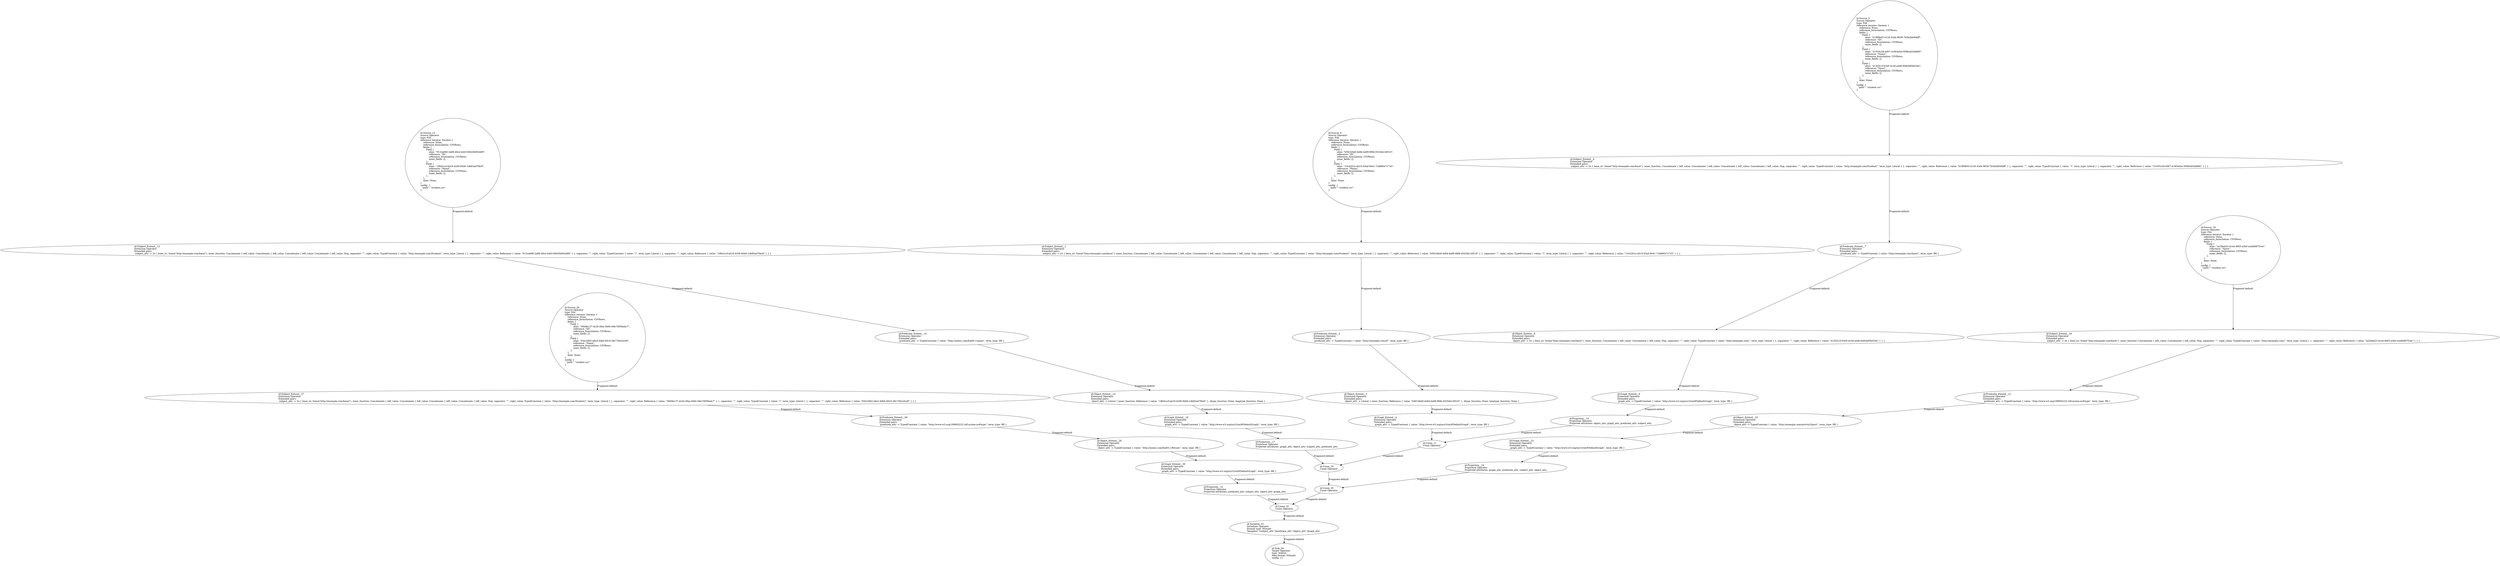 digraph {
    0 [ label = "id:Source_0 \lSource Operator\ltype: File \lreference iterator: Iterator {\l    reference: None,\l    reference_formulation: CSVRows,\l    fields: [\l        Field {\l            alias: \"b561b6e6-4e9d-4a99-9fdb-4525de14f310\",\l            reference: \"ID\",\l            reference_formulation: CSVRows,\l            inner_fields: [],\l        },\l        Field {\l            alias: \"13c4261e-d410-45ad-9e41-7c486647c733\",\l            reference: \"Name\",\l            reference_formulation: CSVRows,\l            inner_fields: [],\l        },\l    ],\l    alias: None,\l} \lconfig: {\l  \"path\": \"student.csv\"\l}\l             " ]
    1 [ label = "id:Subject_Extend__1 \lExtension Operator\lExtended pairs: \l subject_attr -> Iri { base_iri: Some(\"http://example.com/base/\"), inner_function: Concatenate { left_value: Concatenate { left_value: Concatenate { left_value: Concatenate { left_value: Nop, separator: \"\", right_value: TypedConstant { value: \"http://example.com/Student/\", term_type: Literal } }, separator: \"\", right_value: Reference { value: \"b561b6e6-4e9d-4a99-9fdb-4525de14f310\" } }, separator: \"\", right_value: TypedConstant { value: \"/\", term_type: Literal } }, separator: \"\", right_value: Reference { value: \"13c4261e-d410-45ad-9e41-7c486647c733\" } } }" ]
    2 [ label = "id:Predicate_Extend__2 \lExtension Operator\lExtended pairs: \l predicate_attr -> TypedConstant { value: \"http://example.com/id\", term_type: IRI }" ]
    3 [ label = "id:Object_Extend__3 \lExtension Operator\lExtended pairs: \l object_attr -> Literal { inner_function: Reference { value: \"b561b6e6-4e9d-4a99-9fdb-4525de14f310\" }, dtype_function: None, langtype_function: None }" ]
    4 [ label = "id:Graph_Extend__4 \lExtension Operator\lExtended pairs: \l graph_attr -> TypedConstant { value: \"http://www.w3.org/ns/r2rml#DefaultGraph\", term_type: IRI }" ]
    5 [ label = "id:Source_5 \lSource Operator\ltype: File \lreference iterator: Iterator {\l    reference: None,\l    reference_formulation: CSVRows,\l    fields: [\l        Field {\l            alias: \"b1f69b03-4120-43de-9639-7b3b2bb94bff\",\l            reference: \"ID\",\l            reference_formulation: CSVRows,\l            inner_fields: [],\l        },\l        Field {\l            alias: \"31035c28-0d07-419f-bd2e-958b4d34d890\",\l            reference: \"Name\",\l            reference_formulation: CSVRows,\l            inner_fields: [],\l        },\l        Field {\l            alias: \"e1352c1f-03e5-4c3d-a44b-848cb85b034e\",\l            reference: \"Sport\",\l            reference_formulation: CSVRows,\l            inner_fields: [],\l        },\l    ],\l    alias: None,\l} \lconfig: {\l  \"path\": \"student.csv\"\l}\l             " ]
    6 [ label = "id:Subject_Extend__6 \lExtension Operator\lExtended pairs: \l subject_attr -> Iri { base_iri: Some(\"http://example.com/base/\"), inner_function: Concatenate { left_value: Concatenate { left_value: Concatenate { left_value: Concatenate { left_value: Nop, separator: \"\", right_value: TypedConstant { value: \"http://example.com/Student/\", term_type: Literal } }, separator: \"\", right_value: Reference { value: \"b1f69b03-4120-43de-9639-7b3b2bb94bff\" } }, separator: \"\", right_value: TypedConstant { value: \"/\", term_type: Literal } }, separator: \"\", right_value: Reference { value: \"31035c28-0d07-419f-bd2e-958b4d34d890\" } } }" ]
    7 [ label = "id:Predicate_Extend__7 \lExtension Operator\lExtended pairs: \l predicate_attr -> TypedConstant { value: \"http://example.com/Sport\", term_type: IRI }" ]
    8 [ label = "id:Object_Extend__8 \lExtension Operator\lExtended pairs: \l object_attr -> Iri { base_iri: Some(\"http://example.com/base/\"), inner_function: Concatenate { left_value: Concatenate { left_value: Nop, separator: \"\", right_value: TypedConstant { value: \"http://example.com/\", term_type: Literal } }, separator: \"\", right_value: Reference { value: \"e1352c1f-03e5-4c3d-a44b-848cb85b034e\" } } }" ]
    9 [ label = "id:Graph_Extend__9 \lExtension Operator\lExtended pairs: \l graph_attr -> TypedConstant { value: \"http://www.w3.org/ns/r2rml#DefaultGraph\", term_type: IRI }" ]
    10 [ label = "id:Projection__10 \lProjection Operator\lProjected attributes: object_attr, graph_attr, predicate_attr, subject_attr, " ]
    11 [ label = "id:Union_11 \lUnion Operator\l" ]
    12 [ label = "id:Source_12 \lSource Operator\ltype: File \lreference iterator: Iterator {\l    reference: None,\l    reference_formulation: CSVRows,\l    fields: [\l        Field {\l            alias: \"913ca666-2a86-46ce-b4d3-6842fe00cb89\",\l            reference: \"ID\",\l            reference_formulation: CSVRows,\l            inner_fields: [],\l        },\l        Field {\l            alias: \"18b0cccf-ab18-4206-9d46-1db83ad7fdc6\",\l            reference: \"Name\",\l            reference_formulation: CSVRows,\l            inner_fields: [],\l        },\l    ],\l    alias: None,\l} \lconfig: {\l  \"path\": \"student.csv\"\l}\l             " ]
    13 [ label = "id:Subject_Extend__13 \lExtension Operator\lExtended pairs: \l subject_attr -> Iri { base_iri: Some(\"http://example.com/base/\"), inner_function: Concatenate { left_value: Concatenate { left_value: Concatenate { left_value: Concatenate { left_value: Nop, separator: \"\", right_value: TypedConstant { value: \"http://example.com/Student/\", term_type: Literal } }, separator: \"\", right_value: Reference { value: \"913ca666-2a86-46ce-b4d3-6842fe00cb89\" } }, separator: \"\", right_value: TypedConstant { value: \"/\", term_type: Literal } }, separator: \"\", right_value: Reference { value: \"18b0cccf-ab18-4206-9d46-1db83ad7fdc6\" } } }" ]
    14 [ label = "id:Predicate_Extend__14 \lExtension Operator\lExtended pairs: \l predicate_attr -> TypedConstant { value: \"http://xmlns.com/foaf/0.1/name\", term_type: IRI }" ]
    15 [ label = "id:Object_Extend__15 \lExtension Operator\lExtended pairs: \l object_attr -> Literal { inner_function: Reference { value: \"18b0cccf-ab18-4206-9d46-1db83ad7fdc6\" }, dtype_function: None, langtype_function: None }" ]
    16 [ label = "id:Graph_Extend__16 \lExtension Operator\lExtended pairs: \l graph_attr -> TypedConstant { value: \"http://www.w3.org/ns/r2rml#DefaultGraph\", term_type: IRI }" ]
    17 [ label = "id:Projection__17 \lProjection Operator\lProjected attributes: graph_attr, object_attr, subject_attr, predicate_attr, " ]
    18 [ label = "id:Union_18 \lUnion Operator\l" ]
    19 [ label = "id:Source_19 \lSource Operator\ltype: File \lreference iterator: Iterator {\l    reference: None,\l    reference_formulation: CSVRows,\l    fields: [\l        Field {\l            alias: \"a229ad23-d1ed-4963-a3b0-acb6bf67f1ee\",\l            reference: \"Sport\",\l            reference_formulation: CSVRows,\l            inner_fields: [],\l        },\l    ],\l    alias: None,\l} \lconfig: {\l  \"path\": \"student.csv\"\l}\l             " ]
    20 [ label = "id:Subject_Extend__20 \lExtension Operator\lExtended pairs: \l subject_attr -> Iri { base_iri: Some(\"http://example.com/base/\"), inner_function: Concatenate { left_value: Concatenate { left_value: Nop, separator: \"\", right_value: TypedConstant { value: \"http://example.com/\", term_type: Literal } }, separator: \"\", right_value: Reference { value: \"a229ad23-d1ed-4963-a3b0-acb6bf67f1ee\" } } }" ]
    21 [ label = "id:Predicate_Extend__21 \lExtension Operator\lExtended pairs: \l predicate_attr -> TypedConstant { value: \"http://www.w3.org/1999/02/22-rdf-syntax-ns#type\", term_type: IRI }" ]
    22 [ label = "id:Object_Extend__22 \lExtension Operator\lExtended pairs: \l object_attr -> TypedConstant { value: \"http://example.com/activity/Sport\", term_type: IRI }" ]
    23 [ label = "id:Graph_Extend__23 \lExtension Operator\lExtended pairs: \l graph_attr -> TypedConstant { value: \"http://www.w3.org/ns/r2rml#DefaultGraph\", term_type: IRI }" ]
    24 [ label = "id:Projection__24 \lProjection Operator\lProjected attributes: graph_attr, predicate_attr, subject_attr, object_attr, " ]
    25 [ label = "id:Union_25 \lUnion Operator\l" ]
    26 [ label = "id:Source_26 \lSource Operator\ltype: File \lreference iterator: Iterator {\l    reference: None,\l    reference_formulation: CSVRows,\l    fields: [\l        Field {\l            alias: \"06b9e137-dc2b-49ac-849c-b8e7d056adc7\",\l            reference: \"ID\",\l            reference_formulation: CSVRows,\l            inner_fields: [],\l        },\l        Field {\l            alias: \"63e10fe5-a9a3-4dbb-b819-38c739ce3ce9\",\l            reference: \"Name\",\l            reference_formulation: CSVRows,\l            inner_fields: [],\l        },\l    ],\l    alias: None,\l} \lconfig: {\l  \"path\": \"student.csv\"\l}\l             " ]
    27 [ label = "id:Subject_Extend__27 \lExtension Operator\lExtended pairs: \l subject_attr -> Iri { base_iri: Some(\"http://example.com/base/\"), inner_function: Concatenate { left_value: Concatenate { left_value: Concatenate { left_value: Concatenate { left_value: Nop, separator: \"\", right_value: TypedConstant { value: \"http://example.com/Student/\", term_type: Literal } }, separator: \"\", right_value: Reference { value: \"06b9e137-dc2b-49ac-849c-b8e7d056adc7\" } }, separator: \"\", right_value: TypedConstant { value: \"/\", term_type: Literal } }, separator: \"\", right_value: Reference { value: \"63e10fe5-a9a3-4dbb-b819-38c739ce3ce9\" } } }" ]
    28 [ label = "id:Predicate_Extend__28 \lExtension Operator\lExtended pairs: \l predicate_attr -> TypedConstant { value: \"http://www.w3.org/1999/02/22-rdf-syntax-ns#type\", term_type: IRI }" ]
    29 [ label = "id:Object_Extend__29 \lExtension Operator\lExtended pairs: \l object_attr -> TypedConstant { value: \"http://xmlns.com/foaf/0.1/Person\", term_type: IRI }" ]
    30 [ label = "id:Graph_Extend__30 \lExtension Operator\lExtended pairs: \l graph_attr -> TypedConstant { value: \"http://www.w3.org/ns/r2rml#DefaultGraph\", term_type: IRI }" ]
    31 [ label = "id:Projection__31 \lProjection Operator\lProjected attributes: predicate_attr, subject_attr, object_attr, graph_attr, " ]
    32 [ label = "id:Union_32 \lUnion Operator\l" ]
    33 [ label = "id:Serialize_33 \lSerializer Operator\lFormat type: NQuads\lTemplate: ?subject_attr ?predicate_attr ?object_attr ?graph_attr ." ]
    34 [ label = "id:Sink_34 \lTarget Operator\ltype: StdOut \ldata format: NQuads \lconfig: {}\l             " ]
    0 -> 1 [ label = "Fragment:default" ]
    1 -> 2 [ label = "Fragment:default" ]
    2 -> 3 [ label = "Fragment:default" ]
    3 -> 4 [ label = "Fragment:default" ]
    5 -> 6 [ label = "Fragment:default" ]
    6 -> 7 [ label = "Fragment:default" ]
    7 -> 8 [ label = "Fragment:default" ]
    8 -> 9 [ label = "Fragment:default" ]
    9 -> 10 [ label = "Fragment:default" ]
    4 -> 11 [ label = "Fragment:default" ]
    10 -> 11 [ label = "Fragment:default" ]
    12 -> 13 [ label = "Fragment:default" ]
    13 -> 14 [ label = "Fragment:default" ]
    14 -> 15 [ label = "Fragment:default" ]
    15 -> 16 [ label = "Fragment:default" ]
    16 -> 17 [ label = "Fragment:default" ]
    11 -> 18 [ label = "Fragment:default" ]
    17 -> 18 [ label = "Fragment:default" ]
    19 -> 20 [ label = "Fragment:default" ]
    20 -> 21 [ label = "Fragment:default" ]
    21 -> 22 [ label = "Fragment:default" ]
    22 -> 23 [ label = "Fragment:default" ]
    23 -> 24 [ label = "Fragment:default" ]
    18 -> 25 [ label = "Fragment:default" ]
    24 -> 25 [ label = "Fragment:default" ]
    26 -> 27 [ label = "Fragment:default" ]
    27 -> 28 [ label = "Fragment:default" ]
    28 -> 29 [ label = "Fragment:default" ]
    29 -> 30 [ label = "Fragment:default" ]
    30 -> 31 [ label = "Fragment:default" ]
    25 -> 32 [ label = "Fragment:default" ]
    31 -> 32 [ label = "Fragment:default" ]
    32 -> 33 [ label = "Fragment:default" ]
    33 -> 34 [ label = "Fragment:default" ]
}
